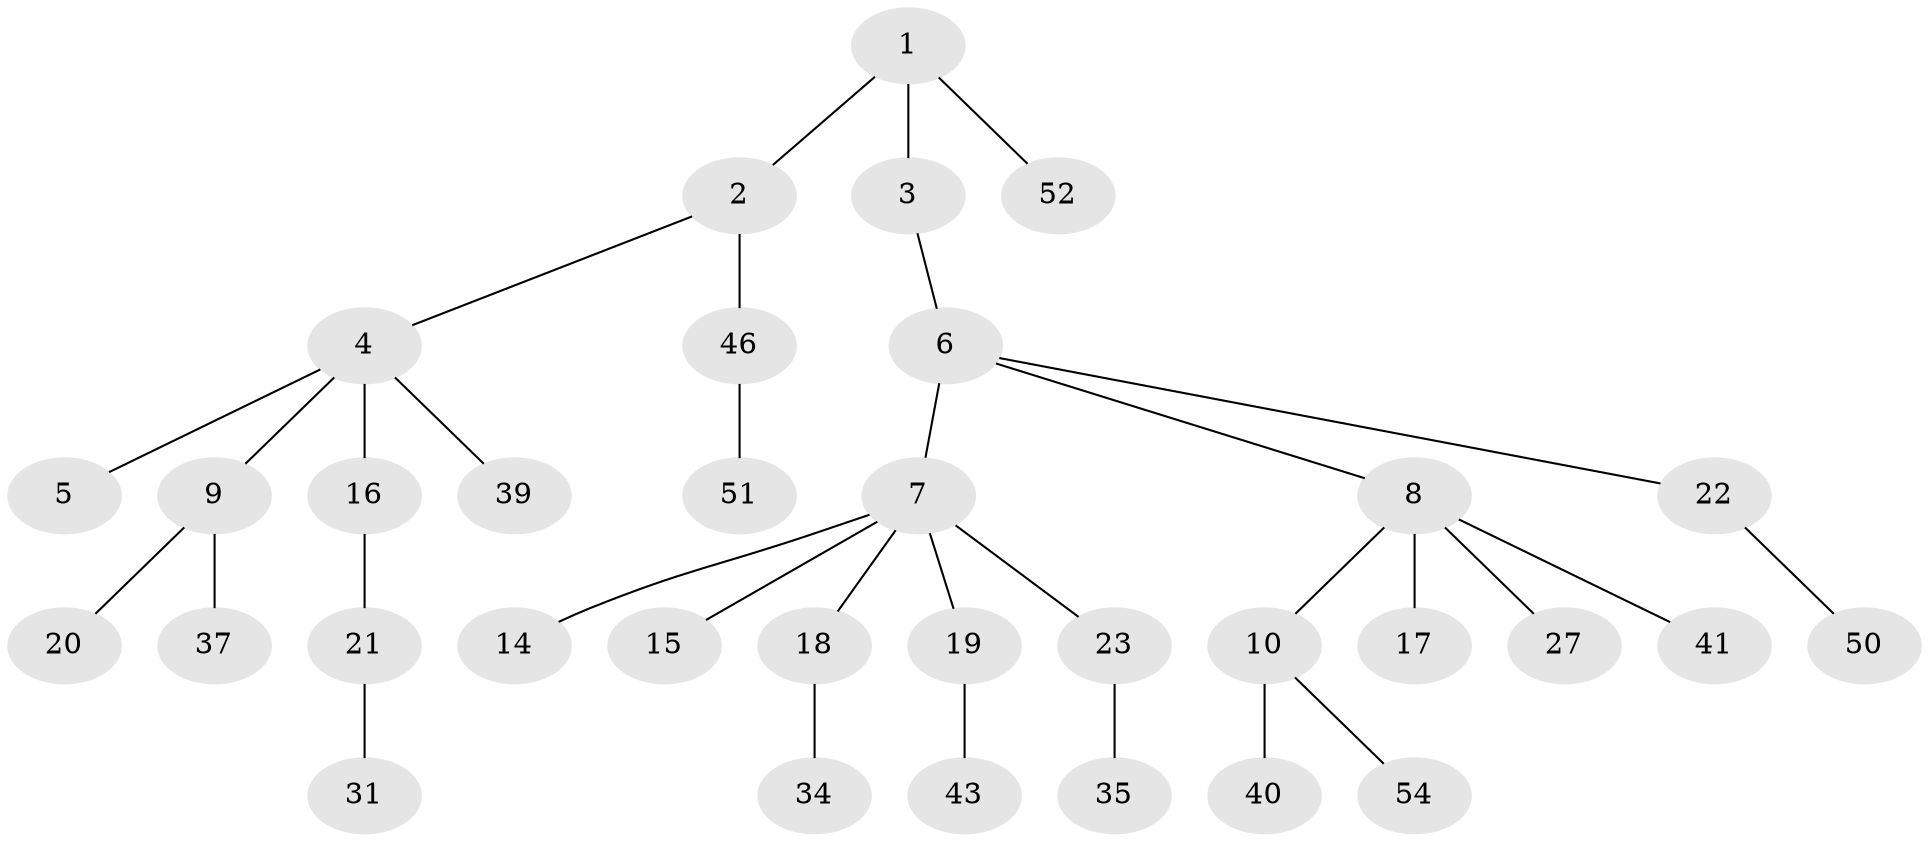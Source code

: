 // Generated by graph-tools (version 1.1) at 2025/52/02/27/25 19:52:10]
// undirected, 34 vertices, 33 edges
graph export_dot {
graph [start="1"]
  node [color=gray90,style=filled];
  1 [super="+25"];
  2 [super="+33"];
  3 [super="+42"];
  4 [super="+24"];
  5 [super="+13"];
  6 [super="+26"];
  7 [super="+11"];
  8 [super="+29"];
  9 [super="+47"];
  10 [super="+12"];
  14 [super="+55"];
  15;
  16 [super="+30"];
  17;
  18 [super="+28"];
  19;
  20 [super="+36"];
  21;
  22 [super="+44"];
  23 [super="+32"];
  27;
  31 [super="+48"];
  34;
  35;
  37 [super="+38"];
  39 [super="+45"];
  40;
  41;
  43 [super="+53"];
  46 [super="+49"];
  50;
  51;
  52;
  54;
  1 -- 2;
  1 -- 3;
  1 -- 52;
  2 -- 4;
  2 -- 46;
  3 -- 6;
  4 -- 5;
  4 -- 9;
  4 -- 16;
  4 -- 39;
  6 -- 7;
  6 -- 8;
  6 -- 22;
  7 -- 14;
  7 -- 18;
  7 -- 19;
  7 -- 23;
  7 -- 15;
  8 -- 10;
  8 -- 17;
  8 -- 27;
  8 -- 41;
  9 -- 20;
  9 -- 37;
  10 -- 54;
  10 -- 40;
  16 -- 21;
  18 -- 34;
  19 -- 43;
  21 -- 31;
  22 -- 50;
  23 -- 35;
  46 -- 51;
}
